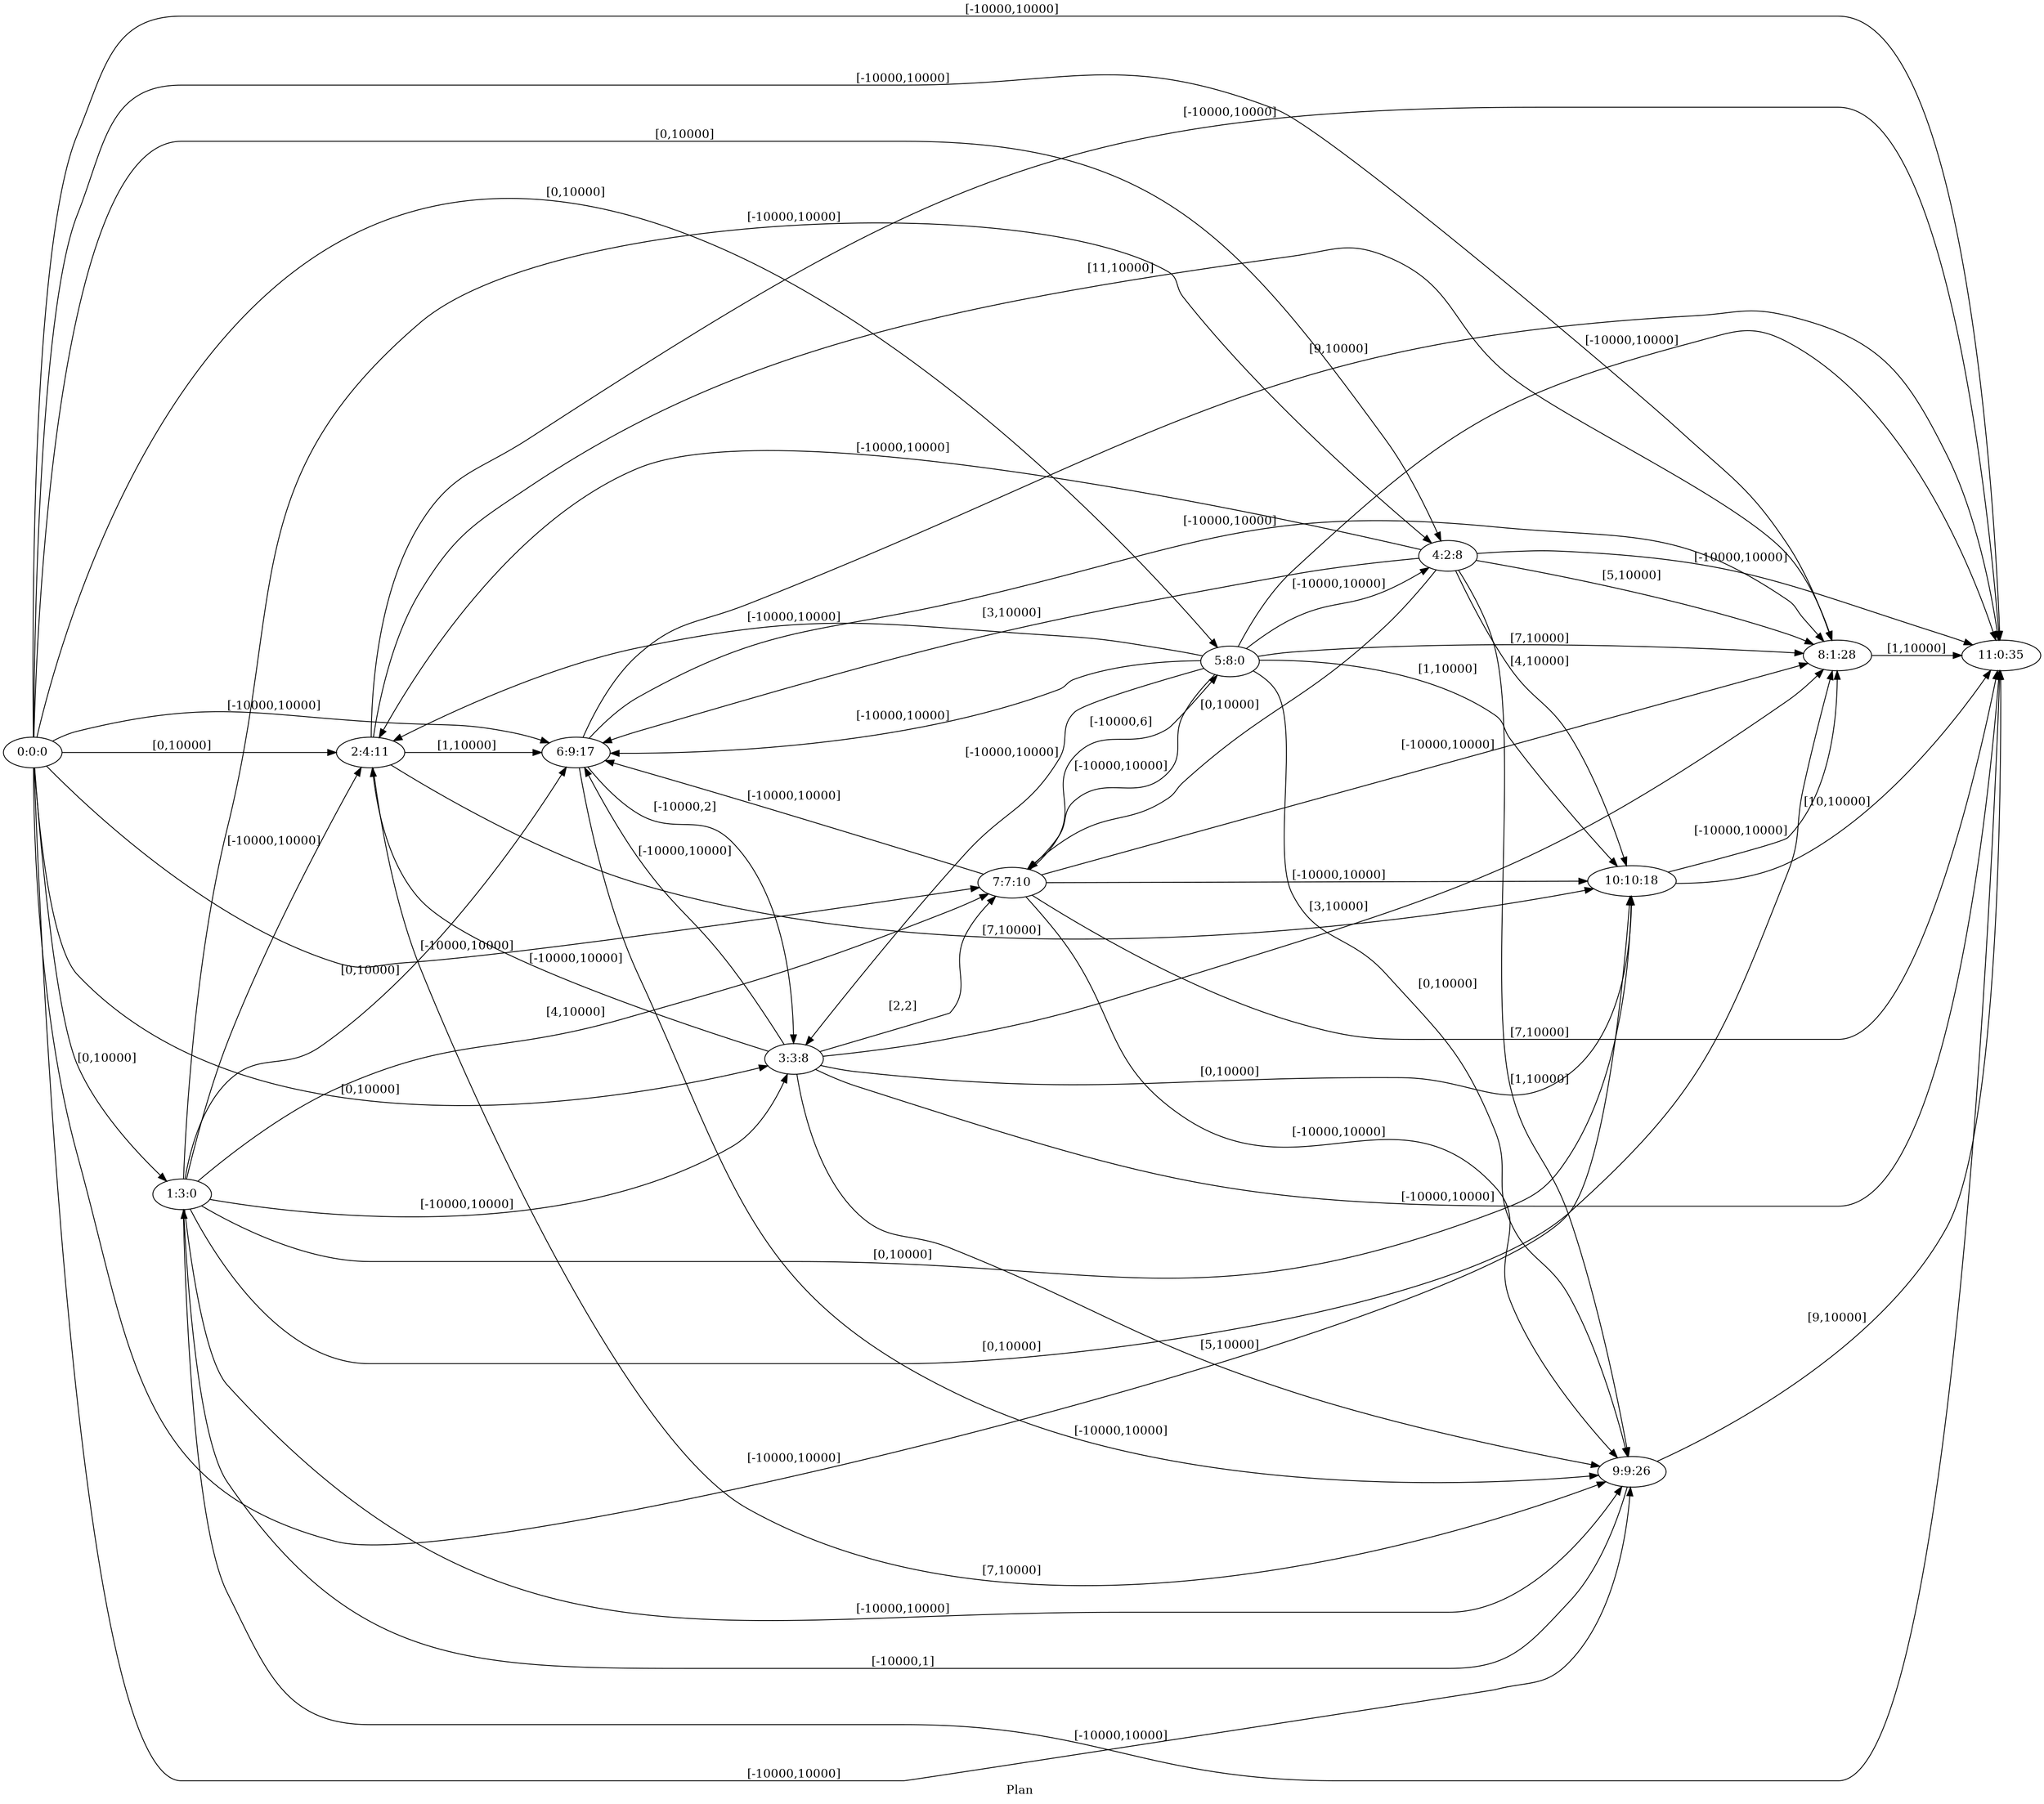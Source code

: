 digraph G {
 rankdir = LR;
 nodesep = .45; 
 size = 30;
label="Plan ";
 fldt = 0.826203;
"0:0:0"->"1:3:0"[ label = "[0,10000]"];
"0:0:0"->"2:4:11"[ label = "[0,10000]"];
"0:0:0"->"3:3:8"[ label = "[0,10000]"];
"0:0:0"->"4:2:8"[ label = "[0,10000]"];
"0:0:0"->"5:8:0"[ label = "[0,10000]"];
"0:0:0"->"6:9:17"[ label = "[-10000,10000]"];
"0:0:0"->"7:7:10"[ label = "[-10000,10000]"];
"0:0:0"->"8:1:28"[ label = "[-10000,10000]"];
"0:0:0"->"9:9:26"[ label = "[-10000,10000]"];
"0:0:0"->"10:10:18"[ label = "[-10000,10000]"];
"0:0:0"->"11:0:35"[ label = "[-10000,10000]"];
"1:3:0"->"2:4:11"[ label = "[-10000,10000]"];
"1:3:0"->"3:3:8"[ label = "[-10000,10000]"];
"1:3:0"->"4:2:8"[ label = "[-10000,10000]"];
"1:3:0"->"6:9:17"[ label = "[0,10000]"];
"1:3:0"->"7:7:10"[ label = "[4,10000]"];
"1:3:0"->"8:1:28"[ label = "[0,10000]"];
"1:3:0"->"9:9:26"[ label = "[-10000,10000]"];
"1:3:0"->"10:10:18"[ label = "[0,10000]"];
"1:3:0"->"11:0:35"[ label = "[-10000,10000]"];
"2:4:11"->"6:9:17"[ label = "[1,10000]"];
"2:4:11"->"8:1:28"[ label = "[11,10000]"];
"2:4:11"->"9:9:26"[ label = "[7,10000]"];
"2:4:11"->"10:10:18"[ label = "[7,10000]"];
"2:4:11"->"11:0:35"[ label = "[-10000,10000]"];
"3:3:8"->"2:4:11"[ label = "[-10000,10000]"];
"3:3:8"->"6:9:17"[ label = "[-10000,10000]"];
"3:3:8"->"7:7:10"[ label = "[2,2]"];
"3:3:8"->"8:1:28"[ label = "[3,10000]"];
"3:3:8"->"9:9:26"[ label = "[5,10000]"];
"3:3:8"->"10:10:18"[ label = "[0,10000]"];
"3:3:8"->"11:0:35"[ label = "[-10000,10000]"];
"4:2:8"->"2:4:11"[ label = "[-10000,10000]"];
"4:2:8"->"6:9:17"[ label = "[3,10000]"];
"4:2:8"->"7:7:10"[ label = "[0,10000]"];
"4:2:8"->"8:1:28"[ label = "[5,10000]"];
"4:2:8"->"9:9:26"[ label = "[1,10000]"];
"4:2:8"->"10:10:18"[ label = "[4,10000]"];
"4:2:8"->"11:0:35"[ label = "[-10000,10000]"];
"5:8:0"->"2:4:11"[ label = "[-10000,10000]"];
"5:8:0"->"3:3:8"[ label = "[-10000,10000]"];
"5:8:0"->"4:2:8"[ label = "[-10000,10000]"];
"5:8:0"->"6:9:17"[ label = "[-10000,10000]"];
"5:8:0"->"7:7:10"[ label = "[-10000,10000]"];
"5:8:0"->"8:1:28"[ label = "[7,10000]"];
"5:8:0"->"9:9:26"[ label = "[0,10000]"];
"5:8:0"->"10:10:18"[ label = "[1,10000]"];
"5:8:0"->"11:0:35"[ label = "[-10000,10000]"];
"6:9:17"->"3:3:8"[ label = "[-10000,2]"];
"6:9:17"->"8:1:28"[ label = "[-10000,10000]"];
"6:9:17"->"9:9:26"[ label = "[-10000,10000]"];
"6:9:17"->"11:0:35"[ label = "[9,10000]"];
"7:7:10"->"5:8:0"[ label = "[-10000,6]"];
"7:7:10"->"6:9:17"[ label = "[-10000,10000]"];
"7:7:10"->"8:1:28"[ label = "[-10000,10000]"];
"7:7:10"->"9:9:26"[ label = "[-10000,10000]"];
"7:7:10"->"10:10:18"[ label = "[-10000,10000]"];
"7:7:10"->"11:0:35"[ label = "[7,10000]"];
"8:1:28"->"11:0:35"[ label = "[1,10000]"];
"9:9:26"->"1:3:0"[ label = "[-10000,1]"];
"9:9:26"->"11:0:35"[ label = "[9,10000]"];
"10:10:18"->"8:1:28"[ label = "[-10000,10000]"];
"10:10:18"->"11:0:35"[ label = "[10,10000]"];
}
